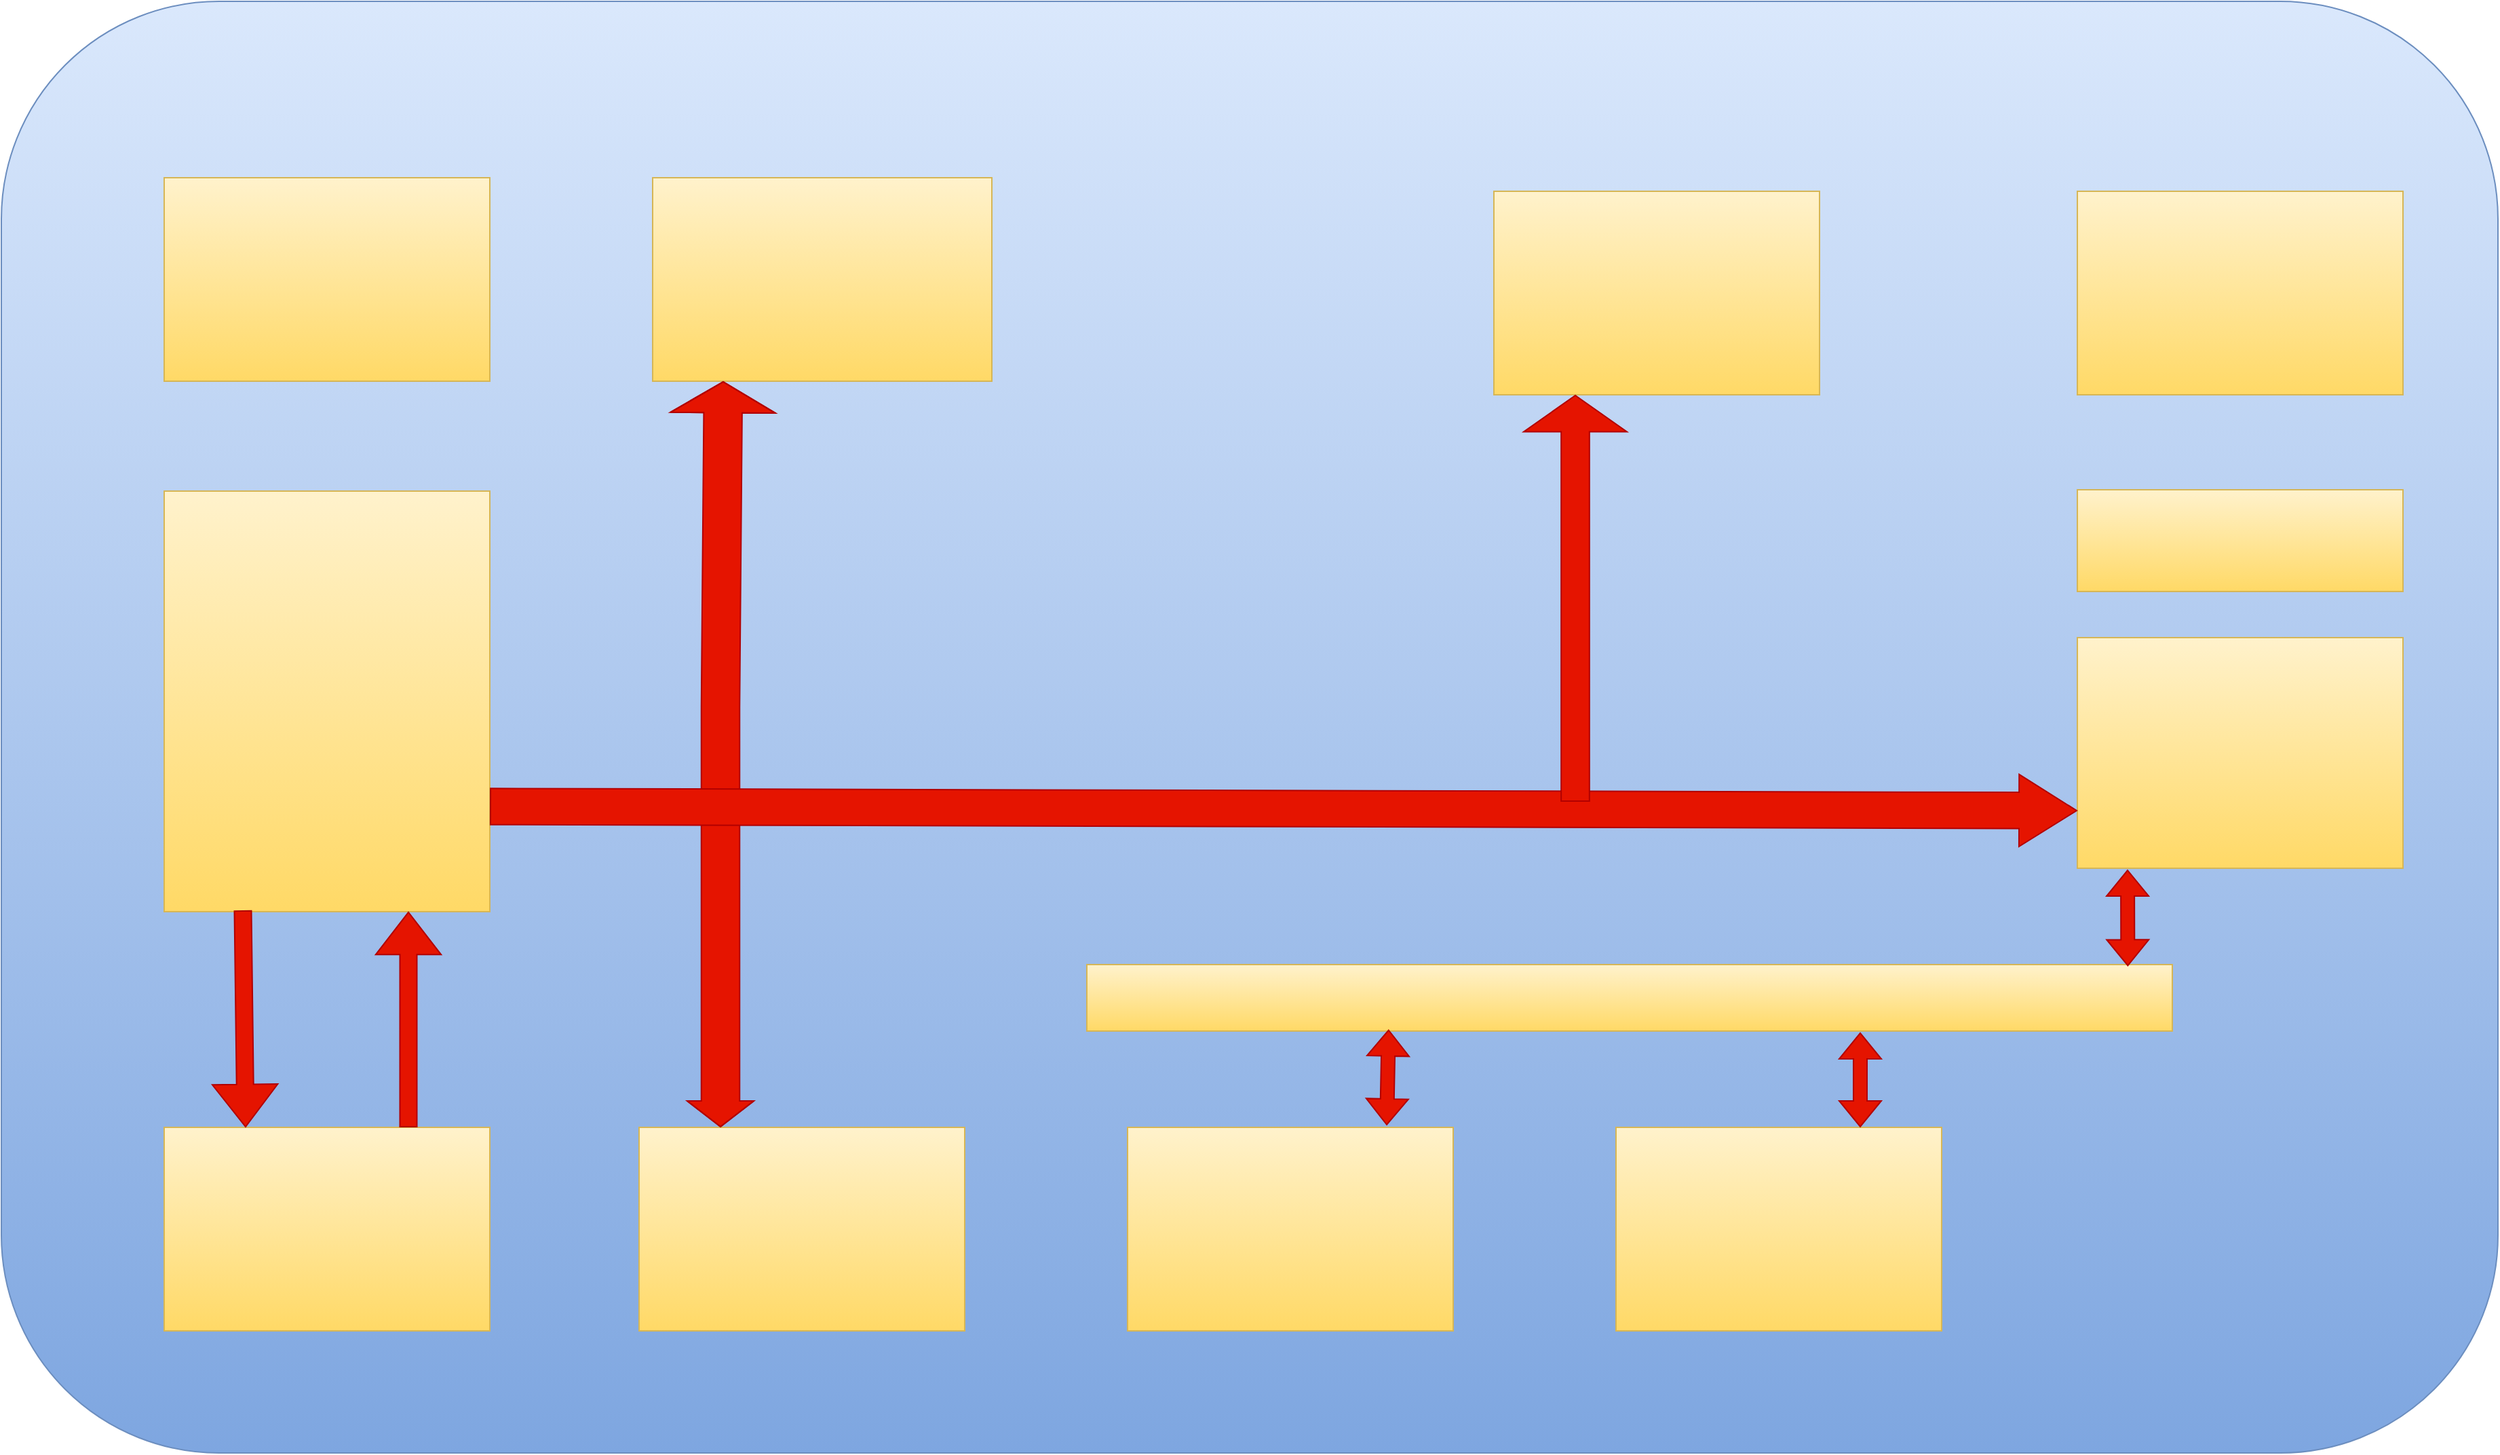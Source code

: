 <mxfile version="15.8.8" type="github">
  <diagram id="Xn0tVXJjf7EoQQK6EMrX" name="Page-1">
    <mxGraphModel dx="2875" dy="681" grid="1" gridSize="10" guides="1" tooltips="1" connect="1" arrows="1" fold="1" page="1" pageScale="1" pageWidth="827" pageHeight="1169" math="0" shadow="0">
      <root>
        <mxCell id="0" />
        <mxCell id="1" parent="0" />
        <mxCell id="cg2cYnzJ5RmDmPxi0Xtj-1" value="" style="rounded=1;whiteSpace=wrap;html=1;fillColor=#dae8fc;gradientColor=#7ea6e0;strokeColor=#6c8ebf;" vertex="1" parent="1">
          <mxGeometry x="-1070" y="50" width="1840" height="1070" as="geometry" />
        </mxCell>
        <mxCell id="cg2cYnzJ5RmDmPxi0Xtj-2" value="" style="rounded=0;whiteSpace=wrap;html=1;fillColor=#fff2cc;gradientColor=#ffd966;strokeColor=#d6b656;" vertex="1" parent="1">
          <mxGeometry x="-950" y="180" width="240" height="150" as="geometry" />
        </mxCell>
        <mxCell id="cg2cYnzJ5RmDmPxi0Xtj-3" value="" style="rounded=0;whiteSpace=wrap;html=1;fillColor=#fff2cc;gradientColor=#ffd966;strokeColor=#d6b656;" vertex="1" parent="1">
          <mxGeometry x="-950" y="411" width="240" height="310" as="geometry" />
        </mxCell>
        <mxCell id="cg2cYnzJ5RmDmPxi0Xtj-9" value="" style="rounded=0;whiteSpace=wrap;html=1;fillColor=#fff2cc;gradientColor=#ffd966;strokeColor=#d6b656;" vertex="1" parent="1">
          <mxGeometry x="-950" y="880" width="240" height="150" as="geometry" />
        </mxCell>
        <mxCell id="cg2cYnzJ5RmDmPxi0Xtj-10" value="" style="rounded=0;whiteSpace=wrap;html=1;fillColor=#fff2cc;gradientColor=#ffd966;strokeColor=#d6b656;" vertex="1" parent="1">
          <mxGeometry x="-600" y="880" width="240" height="150" as="geometry" />
        </mxCell>
        <mxCell id="cg2cYnzJ5RmDmPxi0Xtj-11" value="" style="rounded=0;whiteSpace=wrap;html=1;fillColor=#fff2cc;gradientColor=#ffd966;strokeColor=#d6b656;" vertex="1" parent="1">
          <mxGeometry x="-240" y="880" width="240" height="150" as="geometry" />
        </mxCell>
        <mxCell id="cg2cYnzJ5RmDmPxi0Xtj-12" value="" style="rounded=0;whiteSpace=wrap;html=1;fillColor=#fff2cc;gradientColor=#ffd966;strokeColor=#d6b656;" vertex="1" parent="1">
          <mxGeometry x="120" y="880" width="240" height="150" as="geometry" />
        </mxCell>
        <mxCell id="cg2cYnzJ5RmDmPxi0Xtj-13" value="" style="rounded=0;whiteSpace=wrap;html=1;fillColor=#fff2cc;gradientColor=#ffd966;strokeColor=#d6b656;" vertex="1" parent="1">
          <mxGeometry x="-590" y="180" width="250" height="150" as="geometry" />
        </mxCell>
        <mxCell id="cg2cYnzJ5RmDmPxi0Xtj-14" value="" style="rounded=0;whiteSpace=wrap;html=1;fillColor=#fff2cc;gradientColor=#ffd966;strokeColor=#d6b656;" vertex="1" parent="1">
          <mxGeometry x="30" y="190" width="240" height="150" as="geometry" />
        </mxCell>
        <mxCell id="cg2cYnzJ5RmDmPxi0Xtj-15" value="" style="rounded=0;whiteSpace=wrap;html=1;fillColor=#fff2cc;gradientColor=#ffd966;strokeColor=#d6b656;" vertex="1" parent="1">
          <mxGeometry x="460" y="190" width="240" height="150" as="geometry" />
        </mxCell>
        <mxCell id="cg2cYnzJ5RmDmPxi0Xtj-16" value="" style="rounded=0;whiteSpace=wrap;html=1;fillColor=#fff2cc;gradientColor=#ffd966;strokeColor=#d6b656;" vertex="1" parent="1">
          <mxGeometry x="460" y="519" width="240" height="170" as="geometry" />
        </mxCell>
        <mxCell id="cg2cYnzJ5RmDmPxi0Xtj-17" value="" style="rounded=0;whiteSpace=wrap;html=1;fillColor=#fff2cc;gradientColor=#ffd966;strokeColor=#d6b656;" vertex="1" parent="1">
          <mxGeometry x="460" y="410" width="240" height="75" as="geometry" />
        </mxCell>
        <mxCell id="cg2cYnzJ5RmDmPxi0Xtj-18" value="" style="shape=flexArrow;endArrow=classic;html=1;rounded=0;fillColor=#e51400;strokeColor=#B20000;width=12.5;endSize=10.059;endWidth=34.706;entryX=0.25;entryY=0;entryDx=0;entryDy=0;" edge="1" parent="1" target="cg2cYnzJ5RmDmPxi0Xtj-9">
          <mxGeometry width="50" height="50" relative="1" as="geometry">
            <mxPoint x="-892" y="720" as="sourcePoint" />
            <mxPoint x="-892" y="820" as="targetPoint" />
          </mxGeometry>
        </mxCell>
        <mxCell id="cg2cYnzJ5RmDmPxi0Xtj-19" value="" style="shape=flexArrow;endArrow=classic;html=1;rounded=0;fillColor=#e51400;strokeColor=#B20000;width=12.5;endSize=10.059;endWidth=34.706;entryX=0.75;entryY=1;entryDx=0;entryDy=0;exitX=0.75;exitY=0;exitDx=0;exitDy=0;" edge="1" parent="1" source="cg2cYnzJ5RmDmPxi0Xtj-9" target="cg2cYnzJ5RmDmPxi0Xtj-3">
          <mxGeometry width="50" height="50" relative="1" as="geometry">
            <mxPoint x="-882" y="730" as="sourcePoint" />
            <mxPoint x="-882" y="830" as="targetPoint" />
          </mxGeometry>
        </mxCell>
        <mxCell id="cg2cYnzJ5RmDmPxi0Xtj-20" value="" style="shape=flexArrow;endArrow=classic;startArrow=classic;html=1;rounded=0;fillColor=#e51400;strokeColor=#B20000;entryX=0.208;entryY=1;entryDx=0;entryDy=0;entryPerimeter=0;exitX=0.25;exitY=0;exitDx=0;exitDy=0;endWidth=48.235;endSize=7.235;width=28.235;" edge="1" parent="1" source="cg2cYnzJ5RmDmPxi0Xtj-10" target="cg2cYnzJ5RmDmPxi0Xtj-13">
          <mxGeometry width="100" height="100" relative="1" as="geometry">
            <mxPoint x="-530" y="720" as="sourcePoint" />
            <mxPoint x="-430" y="620" as="targetPoint" />
            <Array as="points">
              <mxPoint x="-540" y="570" />
            </Array>
          </mxGeometry>
        </mxCell>
        <mxCell id="cg2cYnzJ5RmDmPxi0Xtj-21" value="" style="shape=flexArrow;endArrow=classic;html=1;rounded=0;fillColor=#e51400;strokeColor=#B20000;exitX=1;exitY=0.75;exitDx=0;exitDy=0;entryX=0;entryY=0.75;entryDx=0;entryDy=0;endWidth=25.556;endSize=13.817;width=26.667;" edge="1" parent="1" source="cg2cYnzJ5RmDmPxi0Xtj-3" target="cg2cYnzJ5RmDmPxi0Xtj-16">
          <mxGeometry width="50" height="50" relative="1" as="geometry">
            <mxPoint x="-130" y="660" as="sourcePoint" />
            <mxPoint x="-80" y="610" as="targetPoint" />
          </mxGeometry>
        </mxCell>
        <mxCell id="cg2cYnzJ5RmDmPxi0Xtj-22" value="" style="shape=flexArrow;endArrow=classic;html=1;rounded=0;fillColor=#e51400;strokeColor=#B20000;entryX=0.25;entryY=1;entryDx=0;entryDy=0;endWidth=54.167;endSize=8.583;width=20.833;" edge="1" parent="1" target="cg2cYnzJ5RmDmPxi0Xtj-14">
          <mxGeometry width="50" height="50" relative="1" as="geometry">
            <mxPoint x="90" y="640" as="sourcePoint" />
            <mxPoint x="-80" y="610" as="targetPoint" />
          </mxGeometry>
        </mxCell>
        <mxCell id="cg2cYnzJ5RmDmPxi0Xtj-23" value="" style="rounded=0;whiteSpace=wrap;html=1;fillColor=#fff2cc;gradientColor=#ffd966;strokeColor=#d6b656;" vertex="1" parent="1">
          <mxGeometry x="-270" y="760" width="800" height="49" as="geometry" />
        </mxCell>
        <mxCell id="cg2cYnzJ5RmDmPxi0Xtj-24" value="" style="shape=flexArrow;endArrow=classic;startArrow=classic;html=1;rounded=0;fillColor=#e51400;strokeColor=#B20000;exitX=0.959;exitY=0.024;exitDx=0;exitDy=0;exitPerimeter=0;" edge="1" parent="1" source="cg2cYnzJ5RmDmPxi0Xtj-23">
          <mxGeometry width="100" height="100" relative="1" as="geometry">
            <mxPoint x="-90" y="720" as="sourcePoint" />
            <mxPoint x="497" y="690" as="targetPoint" />
          </mxGeometry>
        </mxCell>
        <mxCell id="cg2cYnzJ5RmDmPxi0Xtj-25" value="" style="shape=flexArrow;endArrow=classic;startArrow=classic;html=1;rounded=0;fillColor=#e51400;strokeColor=#B20000;exitX=0.75;exitY=0;exitDx=0;exitDy=0;" edge="1" parent="1" source="cg2cYnzJ5RmDmPxi0Xtj-12">
          <mxGeometry width="100" height="100" relative="1" as="geometry">
            <mxPoint x="507.2" y="771.176" as="sourcePoint" />
            <mxPoint x="300" y="810" as="targetPoint" />
          </mxGeometry>
        </mxCell>
        <mxCell id="cg2cYnzJ5RmDmPxi0Xtj-26" value="" style="shape=flexArrow;endArrow=classic;startArrow=classic;html=1;rounded=0;fillColor=#e51400;strokeColor=#B20000;exitX=0.796;exitY=-0.01;exitDx=0;exitDy=0;entryX=0.278;entryY=0.977;entryDx=0;entryDy=0;entryPerimeter=0;exitPerimeter=0;" edge="1" parent="1" source="cg2cYnzJ5RmDmPxi0Xtj-11" target="cg2cYnzJ5RmDmPxi0Xtj-23">
          <mxGeometry width="100" height="100" relative="1" as="geometry">
            <mxPoint x="310" y="890" as="sourcePoint" />
            <mxPoint x="310" y="820" as="targetPoint" />
          </mxGeometry>
        </mxCell>
      </root>
    </mxGraphModel>
  </diagram>
</mxfile>

